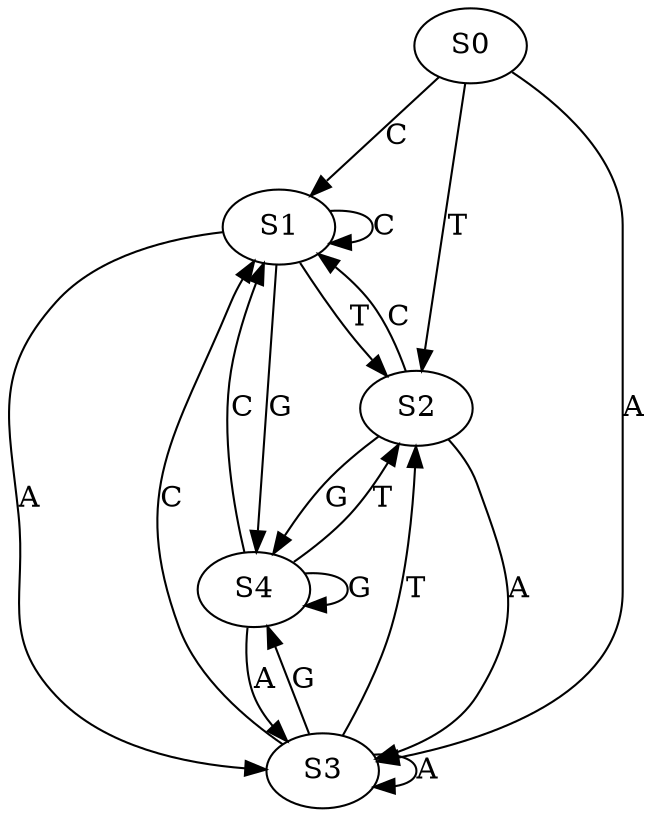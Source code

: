 strict digraph  {
	S0 -> S1 [ label = C ];
	S0 -> S2 [ label = T ];
	S0 -> S3 [ label = A ];
	S1 -> S2 [ label = T ];
	S1 -> S3 [ label = A ];
	S1 -> S4 [ label = G ];
	S1 -> S1 [ label = C ];
	S2 -> S3 [ label = A ];
	S2 -> S4 [ label = G ];
	S2 -> S1 [ label = C ];
	S3 -> S4 [ label = G ];
	S3 -> S2 [ label = T ];
	S3 -> S3 [ label = A ];
	S3 -> S1 [ label = C ];
	S4 -> S2 [ label = T ];
	S4 -> S3 [ label = A ];
	S4 -> S4 [ label = G ];
	S4 -> S1 [ label = C ];
}
